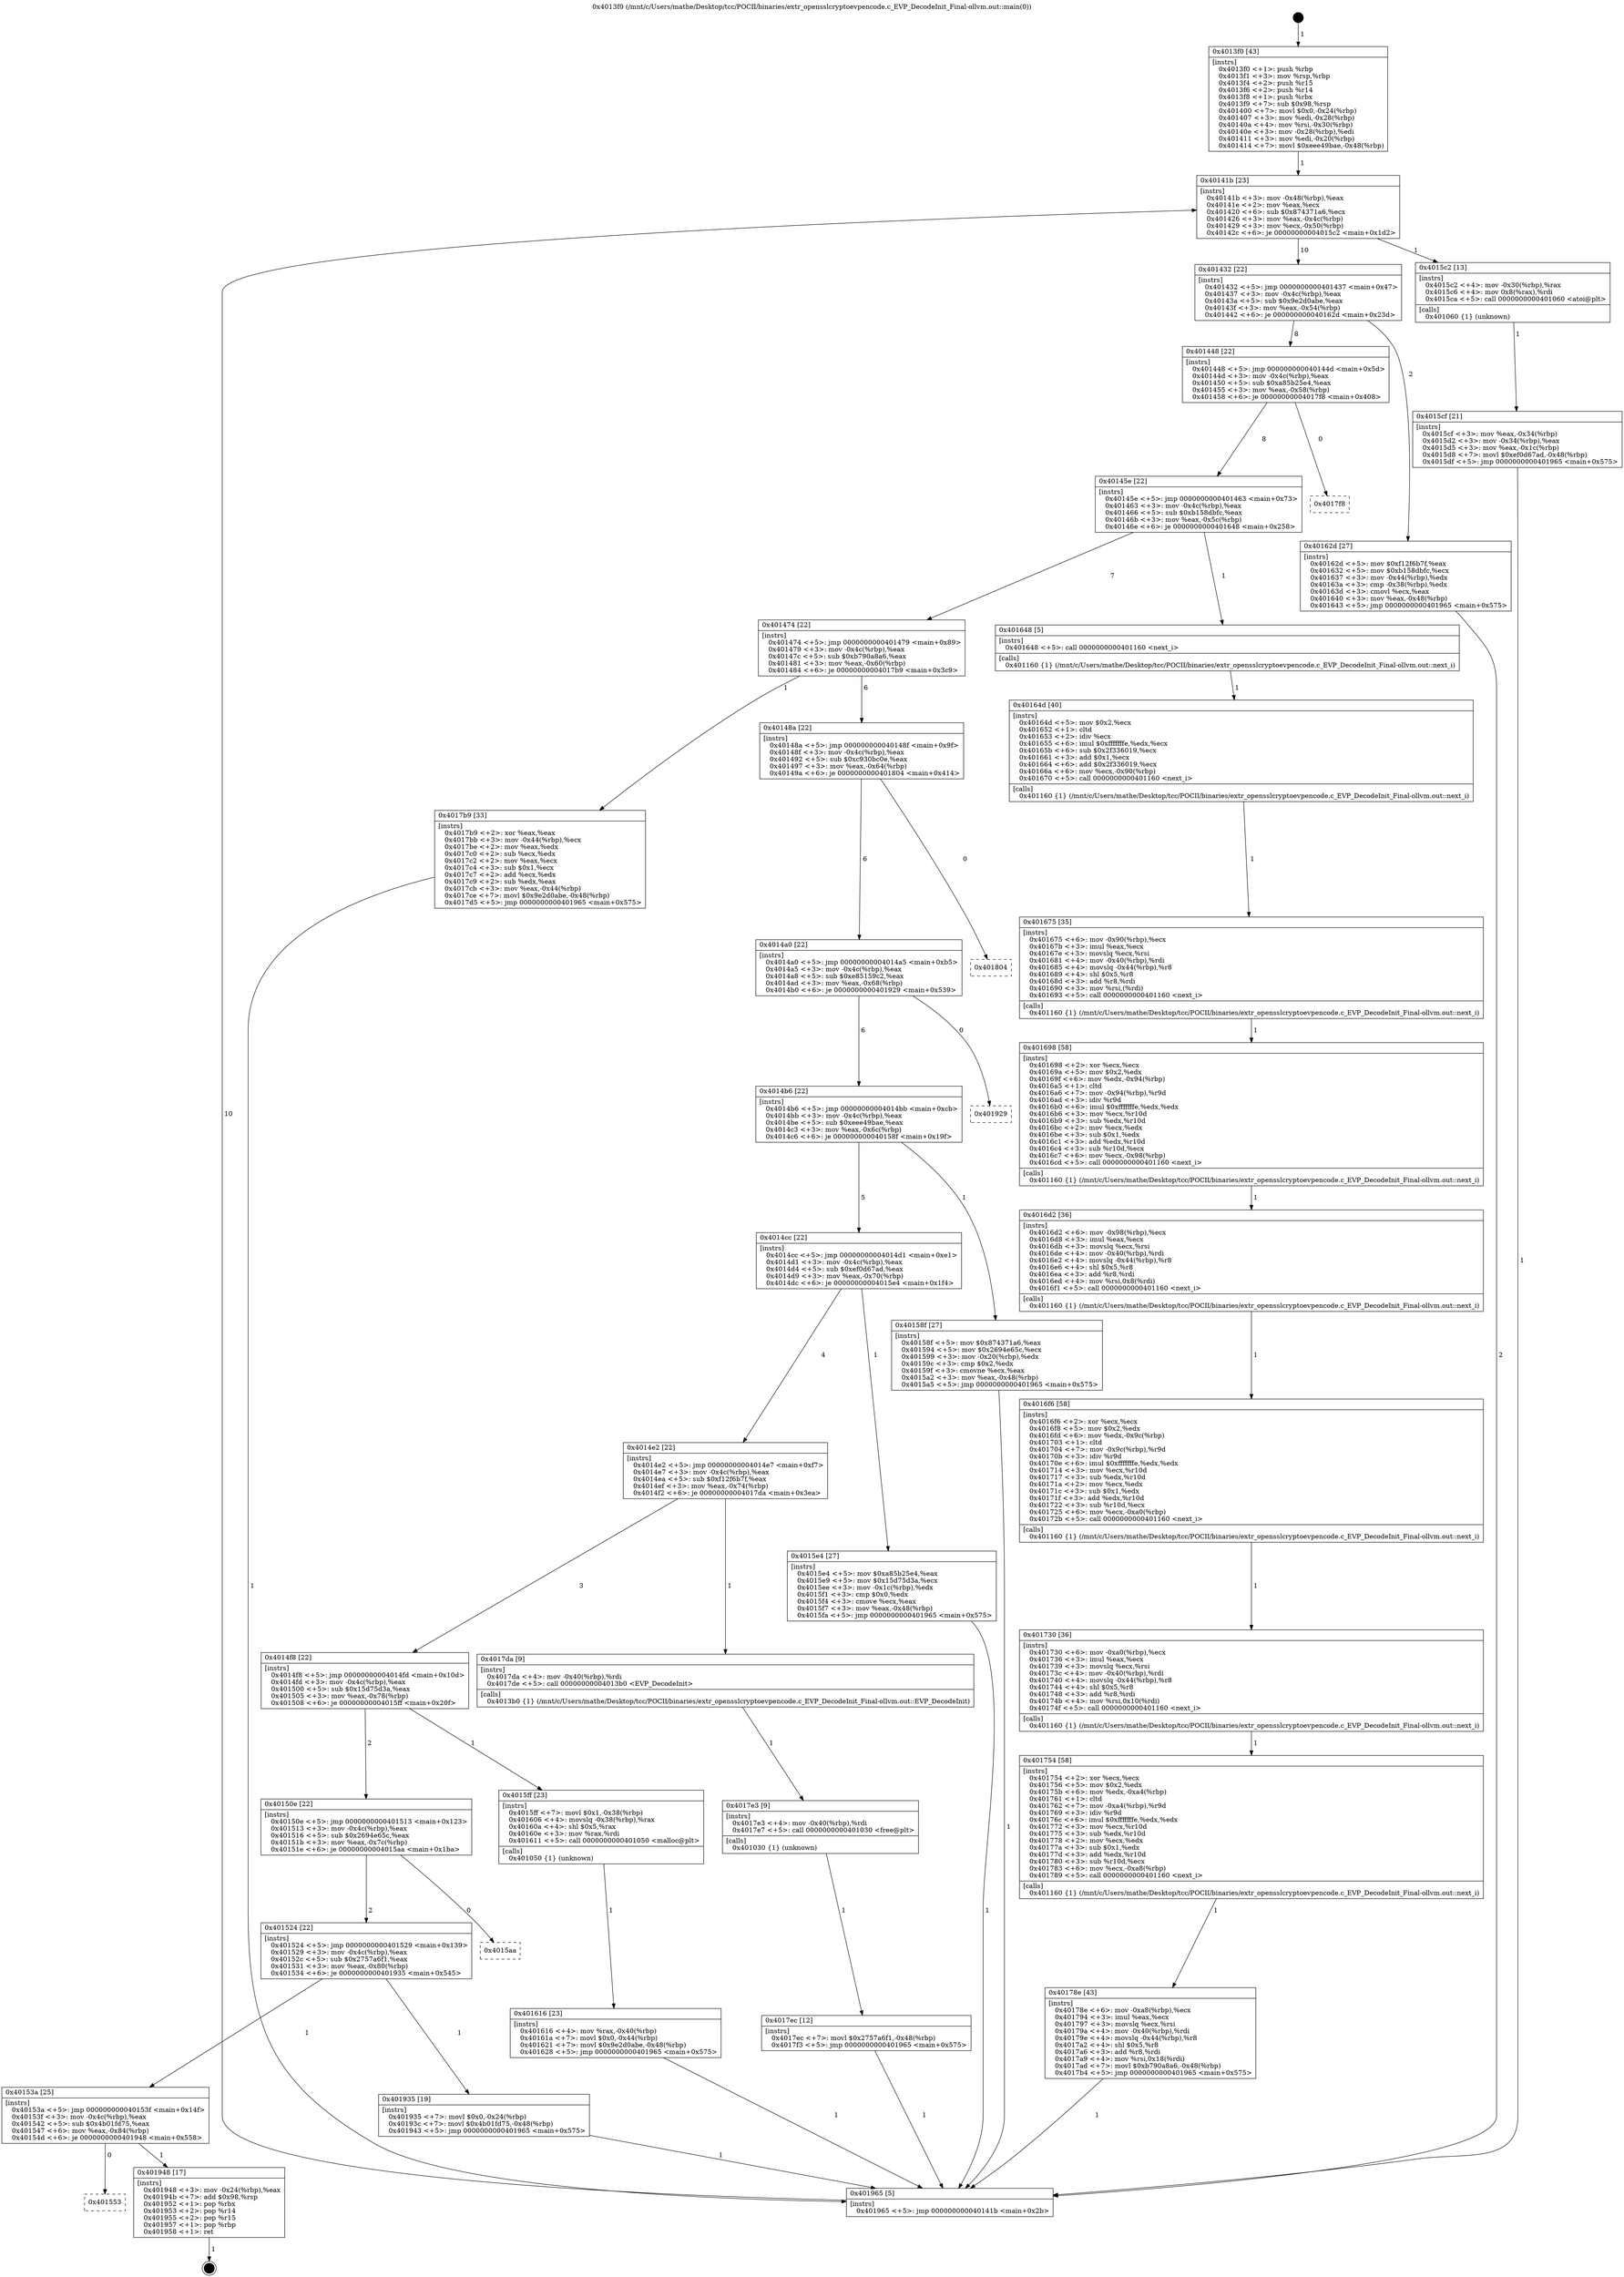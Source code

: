 digraph "0x4013f0" {
  label = "0x4013f0 (/mnt/c/Users/mathe/Desktop/tcc/POCII/binaries/extr_opensslcryptoevpencode.c_EVP_DecodeInit_Final-ollvm.out::main(0))"
  labelloc = "t"
  node[shape=record]

  Entry [label="",width=0.3,height=0.3,shape=circle,fillcolor=black,style=filled]
  "0x40141b" [label="{
     0x40141b [23]\l
     | [instrs]\l
     &nbsp;&nbsp;0x40141b \<+3\>: mov -0x48(%rbp),%eax\l
     &nbsp;&nbsp;0x40141e \<+2\>: mov %eax,%ecx\l
     &nbsp;&nbsp;0x401420 \<+6\>: sub $0x874371a6,%ecx\l
     &nbsp;&nbsp;0x401426 \<+3\>: mov %eax,-0x4c(%rbp)\l
     &nbsp;&nbsp;0x401429 \<+3\>: mov %ecx,-0x50(%rbp)\l
     &nbsp;&nbsp;0x40142c \<+6\>: je 00000000004015c2 \<main+0x1d2\>\l
  }"]
  "0x4015c2" [label="{
     0x4015c2 [13]\l
     | [instrs]\l
     &nbsp;&nbsp;0x4015c2 \<+4\>: mov -0x30(%rbp),%rax\l
     &nbsp;&nbsp;0x4015c6 \<+4\>: mov 0x8(%rax),%rdi\l
     &nbsp;&nbsp;0x4015ca \<+5\>: call 0000000000401060 \<atoi@plt\>\l
     | [calls]\l
     &nbsp;&nbsp;0x401060 \{1\} (unknown)\l
  }"]
  "0x401432" [label="{
     0x401432 [22]\l
     | [instrs]\l
     &nbsp;&nbsp;0x401432 \<+5\>: jmp 0000000000401437 \<main+0x47\>\l
     &nbsp;&nbsp;0x401437 \<+3\>: mov -0x4c(%rbp),%eax\l
     &nbsp;&nbsp;0x40143a \<+5\>: sub $0x9e2d0abe,%eax\l
     &nbsp;&nbsp;0x40143f \<+3\>: mov %eax,-0x54(%rbp)\l
     &nbsp;&nbsp;0x401442 \<+6\>: je 000000000040162d \<main+0x23d\>\l
  }"]
  Exit [label="",width=0.3,height=0.3,shape=circle,fillcolor=black,style=filled,peripheries=2]
  "0x40162d" [label="{
     0x40162d [27]\l
     | [instrs]\l
     &nbsp;&nbsp;0x40162d \<+5\>: mov $0xf12f6b7f,%eax\l
     &nbsp;&nbsp;0x401632 \<+5\>: mov $0xb158dbfc,%ecx\l
     &nbsp;&nbsp;0x401637 \<+3\>: mov -0x44(%rbp),%edx\l
     &nbsp;&nbsp;0x40163a \<+3\>: cmp -0x38(%rbp),%edx\l
     &nbsp;&nbsp;0x40163d \<+3\>: cmovl %ecx,%eax\l
     &nbsp;&nbsp;0x401640 \<+3\>: mov %eax,-0x48(%rbp)\l
     &nbsp;&nbsp;0x401643 \<+5\>: jmp 0000000000401965 \<main+0x575\>\l
  }"]
  "0x401448" [label="{
     0x401448 [22]\l
     | [instrs]\l
     &nbsp;&nbsp;0x401448 \<+5\>: jmp 000000000040144d \<main+0x5d\>\l
     &nbsp;&nbsp;0x40144d \<+3\>: mov -0x4c(%rbp),%eax\l
     &nbsp;&nbsp;0x401450 \<+5\>: sub $0xa85b25e4,%eax\l
     &nbsp;&nbsp;0x401455 \<+3\>: mov %eax,-0x58(%rbp)\l
     &nbsp;&nbsp;0x401458 \<+6\>: je 00000000004017f8 \<main+0x408\>\l
  }"]
  "0x401553" [label="{
     0x401553\l
  }", style=dashed]
  "0x4017f8" [label="{
     0x4017f8\l
  }", style=dashed]
  "0x40145e" [label="{
     0x40145e [22]\l
     | [instrs]\l
     &nbsp;&nbsp;0x40145e \<+5\>: jmp 0000000000401463 \<main+0x73\>\l
     &nbsp;&nbsp;0x401463 \<+3\>: mov -0x4c(%rbp),%eax\l
     &nbsp;&nbsp;0x401466 \<+5\>: sub $0xb158dbfc,%eax\l
     &nbsp;&nbsp;0x40146b \<+3\>: mov %eax,-0x5c(%rbp)\l
     &nbsp;&nbsp;0x40146e \<+6\>: je 0000000000401648 \<main+0x258\>\l
  }"]
  "0x401948" [label="{
     0x401948 [17]\l
     | [instrs]\l
     &nbsp;&nbsp;0x401948 \<+3\>: mov -0x24(%rbp),%eax\l
     &nbsp;&nbsp;0x40194b \<+7\>: add $0x98,%rsp\l
     &nbsp;&nbsp;0x401952 \<+1\>: pop %rbx\l
     &nbsp;&nbsp;0x401953 \<+2\>: pop %r14\l
     &nbsp;&nbsp;0x401955 \<+2\>: pop %r15\l
     &nbsp;&nbsp;0x401957 \<+1\>: pop %rbp\l
     &nbsp;&nbsp;0x401958 \<+1\>: ret\l
  }"]
  "0x401648" [label="{
     0x401648 [5]\l
     | [instrs]\l
     &nbsp;&nbsp;0x401648 \<+5\>: call 0000000000401160 \<next_i\>\l
     | [calls]\l
     &nbsp;&nbsp;0x401160 \{1\} (/mnt/c/Users/mathe/Desktop/tcc/POCII/binaries/extr_opensslcryptoevpencode.c_EVP_DecodeInit_Final-ollvm.out::next_i)\l
  }"]
  "0x401474" [label="{
     0x401474 [22]\l
     | [instrs]\l
     &nbsp;&nbsp;0x401474 \<+5\>: jmp 0000000000401479 \<main+0x89\>\l
     &nbsp;&nbsp;0x401479 \<+3\>: mov -0x4c(%rbp),%eax\l
     &nbsp;&nbsp;0x40147c \<+5\>: sub $0xb790a8a6,%eax\l
     &nbsp;&nbsp;0x401481 \<+3\>: mov %eax,-0x60(%rbp)\l
     &nbsp;&nbsp;0x401484 \<+6\>: je 00000000004017b9 \<main+0x3c9\>\l
  }"]
  "0x40153a" [label="{
     0x40153a [25]\l
     | [instrs]\l
     &nbsp;&nbsp;0x40153a \<+5\>: jmp 000000000040153f \<main+0x14f\>\l
     &nbsp;&nbsp;0x40153f \<+3\>: mov -0x4c(%rbp),%eax\l
     &nbsp;&nbsp;0x401542 \<+5\>: sub $0x4b01fd75,%eax\l
     &nbsp;&nbsp;0x401547 \<+6\>: mov %eax,-0x84(%rbp)\l
     &nbsp;&nbsp;0x40154d \<+6\>: je 0000000000401948 \<main+0x558\>\l
  }"]
  "0x4017b9" [label="{
     0x4017b9 [33]\l
     | [instrs]\l
     &nbsp;&nbsp;0x4017b9 \<+2\>: xor %eax,%eax\l
     &nbsp;&nbsp;0x4017bb \<+3\>: mov -0x44(%rbp),%ecx\l
     &nbsp;&nbsp;0x4017be \<+2\>: mov %eax,%edx\l
     &nbsp;&nbsp;0x4017c0 \<+2\>: sub %ecx,%edx\l
     &nbsp;&nbsp;0x4017c2 \<+2\>: mov %eax,%ecx\l
     &nbsp;&nbsp;0x4017c4 \<+3\>: sub $0x1,%ecx\l
     &nbsp;&nbsp;0x4017c7 \<+2\>: add %ecx,%edx\l
     &nbsp;&nbsp;0x4017c9 \<+2\>: sub %edx,%eax\l
     &nbsp;&nbsp;0x4017cb \<+3\>: mov %eax,-0x44(%rbp)\l
     &nbsp;&nbsp;0x4017ce \<+7\>: movl $0x9e2d0abe,-0x48(%rbp)\l
     &nbsp;&nbsp;0x4017d5 \<+5\>: jmp 0000000000401965 \<main+0x575\>\l
  }"]
  "0x40148a" [label="{
     0x40148a [22]\l
     | [instrs]\l
     &nbsp;&nbsp;0x40148a \<+5\>: jmp 000000000040148f \<main+0x9f\>\l
     &nbsp;&nbsp;0x40148f \<+3\>: mov -0x4c(%rbp),%eax\l
     &nbsp;&nbsp;0x401492 \<+5\>: sub $0xc930bc0e,%eax\l
     &nbsp;&nbsp;0x401497 \<+3\>: mov %eax,-0x64(%rbp)\l
     &nbsp;&nbsp;0x40149a \<+6\>: je 0000000000401804 \<main+0x414\>\l
  }"]
  "0x401935" [label="{
     0x401935 [19]\l
     | [instrs]\l
     &nbsp;&nbsp;0x401935 \<+7\>: movl $0x0,-0x24(%rbp)\l
     &nbsp;&nbsp;0x40193c \<+7\>: movl $0x4b01fd75,-0x48(%rbp)\l
     &nbsp;&nbsp;0x401943 \<+5\>: jmp 0000000000401965 \<main+0x575\>\l
  }"]
  "0x401804" [label="{
     0x401804\l
  }", style=dashed]
  "0x4014a0" [label="{
     0x4014a0 [22]\l
     | [instrs]\l
     &nbsp;&nbsp;0x4014a0 \<+5\>: jmp 00000000004014a5 \<main+0xb5\>\l
     &nbsp;&nbsp;0x4014a5 \<+3\>: mov -0x4c(%rbp),%eax\l
     &nbsp;&nbsp;0x4014a8 \<+5\>: sub $0xe85159c2,%eax\l
     &nbsp;&nbsp;0x4014ad \<+3\>: mov %eax,-0x68(%rbp)\l
     &nbsp;&nbsp;0x4014b0 \<+6\>: je 0000000000401929 \<main+0x539\>\l
  }"]
  "0x401524" [label="{
     0x401524 [22]\l
     | [instrs]\l
     &nbsp;&nbsp;0x401524 \<+5\>: jmp 0000000000401529 \<main+0x139\>\l
     &nbsp;&nbsp;0x401529 \<+3\>: mov -0x4c(%rbp),%eax\l
     &nbsp;&nbsp;0x40152c \<+5\>: sub $0x2757a6f1,%eax\l
     &nbsp;&nbsp;0x401531 \<+3\>: mov %eax,-0x80(%rbp)\l
     &nbsp;&nbsp;0x401534 \<+6\>: je 0000000000401935 \<main+0x545\>\l
  }"]
  "0x401929" [label="{
     0x401929\l
  }", style=dashed]
  "0x4014b6" [label="{
     0x4014b6 [22]\l
     | [instrs]\l
     &nbsp;&nbsp;0x4014b6 \<+5\>: jmp 00000000004014bb \<main+0xcb\>\l
     &nbsp;&nbsp;0x4014bb \<+3\>: mov -0x4c(%rbp),%eax\l
     &nbsp;&nbsp;0x4014be \<+5\>: sub $0xeee49bae,%eax\l
     &nbsp;&nbsp;0x4014c3 \<+3\>: mov %eax,-0x6c(%rbp)\l
     &nbsp;&nbsp;0x4014c6 \<+6\>: je 000000000040158f \<main+0x19f\>\l
  }"]
  "0x4015aa" [label="{
     0x4015aa\l
  }", style=dashed]
  "0x40158f" [label="{
     0x40158f [27]\l
     | [instrs]\l
     &nbsp;&nbsp;0x40158f \<+5\>: mov $0x874371a6,%eax\l
     &nbsp;&nbsp;0x401594 \<+5\>: mov $0x2694e65c,%ecx\l
     &nbsp;&nbsp;0x401599 \<+3\>: mov -0x20(%rbp),%edx\l
     &nbsp;&nbsp;0x40159c \<+3\>: cmp $0x2,%edx\l
     &nbsp;&nbsp;0x40159f \<+3\>: cmovne %ecx,%eax\l
     &nbsp;&nbsp;0x4015a2 \<+3\>: mov %eax,-0x48(%rbp)\l
     &nbsp;&nbsp;0x4015a5 \<+5\>: jmp 0000000000401965 \<main+0x575\>\l
  }"]
  "0x4014cc" [label="{
     0x4014cc [22]\l
     | [instrs]\l
     &nbsp;&nbsp;0x4014cc \<+5\>: jmp 00000000004014d1 \<main+0xe1\>\l
     &nbsp;&nbsp;0x4014d1 \<+3\>: mov -0x4c(%rbp),%eax\l
     &nbsp;&nbsp;0x4014d4 \<+5\>: sub $0xef0d67ad,%eax\l
     &nbsp;&nbsp;0x4014d9 \<+3\>: mov %eax,-0x70(%rbp)\l
     &nbsp;&nbsp;0x4014dc \<+6\>: je 00000000004015e4 \<main+0x1f4\>\l
  }"]
  "0x401965" [label="{
     0x401965 [5]\l
     | [instrs]\l
     &nbsp;&nbsp;0x401965 \<+5\>: jmp 000000000040141b \<main+0x2b\>\l
  }"]
  "0x4013f0" [label="{
     0x4013f0 [43]\l
     | [instrs]\l
     &nbsp;&nbsp;0x4013f0 \<+1\>: push %rbp\l
     &nbsp;&nbsp;0x4013f1 \<+3\>: mov %rsp,%rbp\l
     &nbsp;&nbsp;0x4013f4 \<+2\>: push %r15\l
     &nbsp;&nbsp;0x4013f6 \<+2\>: push %r14\l
     &nbsp;&nbsp;0x4013f8 \<+1\>: push %rbx\l
     &nbsp;&nbsp;0x4013f9 \<+7\>: sub $0x98,%rsp\l
     &nbsp;&nbsp;0x401400 \<+7\>: movl $0x0,-0x24(%rbp)\l
     &nbsp;&nbsp;0x401407 \<+3\>: mov %edi,-0x28(%rbp)\l
     &nbsp;&nbsp;0x40140a \<+4\>: mov %rsi,-0x30(%rbp)\l
     &nbsp;&nbsp;0x40140e \<+3\>: mov -0x28(%rbp),%edi\l
     &nbsp;&nbsp;0x401411 \<+3\>: mov %edi,-0x20(%rbp)\l
     &nbsp;&nbsp;0x401414 \<+7\>: movl $0xeee49bae,-0x48(%rbp)\l
  }"]
  "0x4015cf" [label="{
     0x4015cf [21]\l
     | [instrs]\l
     &nbsp;&nbsp;0x4015cf \<+3\>: mov %eax,-0x34(%rbp)\l
     &nbsp;&nbsp;0x4015d2 \<+3\>: mov -0x34(%rbp),%eax\l
     &nbsp;&nbsp;0x4015d5 \<+3\>: mov %eax,-0x1c(%rbp)\l
     &nbsp;&nbsp;0x4015d8 \<+7\>: movl $0xef0d67ad,-0x48(%rbp)\l
     &nbsp;&nbsp;0x4015df \<+5\>: jmp 0000000000401965 \<main+0x575\>\l
  }"]
  "0x4017ec" [label="{
     0x4017ec [12]\l
     | [instrs]\l
     &nbsp;&nbsp;0x4017ec \<+7\>: movl $0x2757a6f1,-0x48(%rbp)\l
     &nbsp;&nbsp;0x4017f3 \<+5\>: jmp 0000000000401965 \<main+0x575\>\l
  }"]
  "0x4015e4" [label="{
     0x4015e4 [27]\l
     | [instrs]\l
     &nbsp;&nbsp;0x4015e4 \<+5\>: mov $0xa85b25e4,%eax\l
     &nbsp;&nbsp;0x4015e9 \<+5\>: mov $0x15d75d3a,%ecx\l
     &nbsp;&nbsp;0x4015ee \<+3\>: mov -0x1c(%rbp),%edx\l
     &nbsp;&nbsp;0x4015f1 \<+3\>: cmp $0x0,%edx\l
     &nbsp;&nbsp;0x4015f4 \<+3\>: cmove %ecx,%eax\l
     &nbsp;&nbsp;0x4015f7 \<+3\>: mov %eax,-0x48(%rbp)\l
     &nbsp;&nbsp;0x4015fa \<+5\>: jmp 0000000000401965 \<main+0x575\>\l
  }"]
  "0x4014e2" [label="{
     0x4014e2 [22]\l
     | [instrs]\l
     &nbsp;&nbsp;0x4014e2 \<+5\>: jmp 00000000004014e7 \<main+0xf7\>\l
     &nbsp;&nbsp;0x4014e7 \<+3\>: mov -0x4c(%rbp),%eax\l
     &nbsp;&nbsp;0x4014ea \<+5\>: sub $0xf12f6b7f,%eax\l
     &nbsp;&nbsp;0x4014ef \<+3\>: mov %eax,-0x74(%rbp)\l
     &nbsp;&nbsp;0x4014f2 \<+6\>: je 00000000004017da \<main+0x3ea\>\l
  }"]
  "0x4017e3" [label="{
     0x4017e3 [9]\l
     | [instrs]\l
     &nbsp;&nbsp;0x4017e3 \<+4\>: mov -0x40(%rbp),%rdi\l
     &nbsp;&nbsp;0x4017e7 \<+5\>: call 0000000000401030 \<free@plt\>\l
     | [calls]\l
     &nbsp;&nbsp;0x401030 \{1\} (unknown)\l
  }"]
  "0x4017da" [label="{
     0x4017da [9]\l
     | [instrs]\l
     &nbsp;&nbsp;0x4017da \<+4\>: mov -0x40(%rbp),%rdi\l
     &nbsp;&nbsp;0x4017de \<+5\>: call 00000000004013b0 \<EVP_DecodeInit\>\l
     | [calls]\l
     &nbsp;&nbsp;0x4013b0 \{1\} (/mnt/c/Users/mathe/Desktop/tcc/POCII/binaries/extr_opensslcryptoevpencode.c_EVP_DecodeInit_Final-ollvm.out::EVP_DecodeInit)\l
  }"]
  "0x4014f8" [label="{
     0x4014f8 [22]\l
     | [instrs]\l
     &nbsp;&nbsp;0x4014f8 \<+5\>: jmp 00000000004014fd \<main+0x10d\>\l
     &nbsp;&nbsp;0x4014fd \<+3\>: mov -0x4c(%rbp),%eax\l
     &nbsp;&nbsp;0x401500 \<+5\>: sub $0x15d75d3a,%eax\l
     &nbsp;&nbsp;0x401505 \<+3\>: mov %eax,-0x78(%rbp)\l
     &nbsp;&nbsp;0x401508 \<+6\>: je 00000000004015ff \<main+0x20f\>\l
  }"]
  "0x40178e" [label="{
     0x40178e [43]\l
     | [instrs]\l
     &nbsp;&nbsp;0x40178e \<+6\>: mov -0xa8(%rbp),%ecx\l
     &nbsp;&nbsp;0x401794 \<+3\>: imul %eax,%ecx\l
     &nbsp;&nbsp;0x401797 \<+3\>: movslq %ecx,%rsi\l
     &nbsp;&nbsp;0x40179a \<+4\>: mov -0x40(%rbp),%rdi\l
     &nbsp;&nbsp;0x40179e \<+4\>: movslq -0x44(%rbp),%r8\l
     &nbsp;&nbsp;0x4017a2 \<+4\>: shl $0x5,%r8\l
     &nbsp;&nbsp;0x4017a6 \<+3\>: add %r8,%rdi\l
     &nbsp;&nbsp;0x4017a9 \<+4\>: mov %rsi,0x18(%rdi)\l
     &nbsp;&nbsp;0x4017ad \<+7\>: movl $0xb790a8a6,-0x48(%rbp)\l
     &nbsp;&nbsp;0x4017b4 \<+5\>: jmp 0000000000401965 \<main+0x575\>\l
  }"]
  "0x4015ff" [label="{
     0x4015ff [23]\l
     | [instrs]\l
     &nbsp;&nbsp;0x4015ff \<+7\>: movl $0x1,-0x38(%rbp)\l
     &nbsp;&nbsp;0x401606 \<+4\>: movslq -0x38(%rbp),%rax\l
     &nbsp;&nbsp;0x40160a \<+4\>: shl $0x5,%rax\l
     &nbsp;&nbsp;0x40160e \<+3\>: mov %rax,%rdi\l
     &nbsp;&nbsp;0x401611 \<+5\>: call 0000000000401050 \<malloc@plt\>\l
     | [calls]\l
     &nbsp;&nbsp;0x401050 \{1\} (unknown)\l
  }"]
  "0x40150e" [label="{
     0x40150e [22]\l
     | [instrs]\l
     &nbsp;&nbsp;0x40150e \<+5\>: jmp 0000000000401513 \<main+0x123\>\l
     &nbsp;&nbsp;0x401513 \<+3\>: mov -0x4c(%rbp),%eax\l
     &nbsp;&nbsp;0x401516 \<+5\>: sub $0x2694e65c,%eax\l
     &nbsp;&nbsp;0x40151b \<+3\>: mov %eax,-0x7c(%rbp)\l
     &nbsp;&nbsp;0x40151e \<+6\>: je 00000000004015aa \<main+0x1ba\>\l
  }"]
  "0x401616" [label="{
     0x401616 [23]\l
     | [instrs]\l
     &nbsp;&nbsp;0x401616 \<+4\>: mov %rax,-0x40(%rbp)\l
     &nbsp;&nbsp;0x40161a \<+7\>: movl $0x0,-0x44(%rbp)\l
     &nbsp;&nbsp;0x401621 \<+7\>: movl $0x9e2d0abe,-0x48(%rbp)\l
     &nbsp;&nbsp;0x401628 \<+5\>: jmp 0000000000401965 \<main+0x575\>\l
  }"]
  "0x40164d" [label="{
     0x40164d [40]\l
     | [instrs]\l
     &nbsp;&nbsp;0x40164d \<+5\>: mov $0x2,%ecx\l
     &nbsp;&nbsp;0x401652 \<+1\>: cltd\l
     &nbsp;&nbsp;0x401653 \<+2\>: idiv %ecx\l
     &nbsp;&nbsp;0x401655 \<+6\>: imul $0xfffffffe,%edx,%ecx\l
     &nbsp;&nbsp;0x40165b \<+6\>: sub $0x2f336019,%ecx\l
     &nbsp;&nbsp;0x401661 \<+3\>: add $0x1,%ecx\l
     &nbsp;&nbsp;0x401664 \<+6\>: add $0x2f336019,%ecx\l
     &nbsp;&nbsp;0x40166a \<+6\>: mov %ecx,-0x90(%rbp)\l
     &nbsp;&nbsp;0x401670 \<+5\>: call 0000000000401160 \<next_i\>\l
     | [calls]\l
     &nbsp;&nbsp;0x401160 \{1\} (/mnt/c/Users/mathe/Desktop/tcc/POCII/binaries/extr_opensslcryptoevpencode.c_EVP_DecodeInit_Final-ollvm.out::next_i)\l
  }"]
  "0x401675" [label="{
     0x401675 [35]\l
     | [instrs]\l
     &nbsp;&nbsp;0x401675 \<+6\>: mov -0x90(%rbp),%ecx\l
     &nbsp;&nbsp;0x40167b \<+3\>: imul %eax,%ecx\l
     &nbsp;&nbsp;0x40167e \<+3\>: movslq %ecx,%rsi\l
     &nbsp;&nbsp;0x401681 \<+4\>: mov -0x40(%rbp),%rdi\l
     &nbsp;&nbsp;0x401685 \<+4\>: movslq -0x44(%rbp),%r8\l
     &nbsp;&nbsp;0x401689 \<+4\>: shl $0x5,%r8\l
     &nbsp;&nbsp;0x40168d \<+3\>: add %r8,%rdi\l
     &nbsp;&nbsp;0x401690 \<+3\>: mov %rsi,(%rdi)\l
     &nbsp;&nbsp;0x401693 \<+5\>: call 0000000000401160 \<next_i\>\l
     | [calls]\l
     &nbsp;&nbsp;0x401160 \{1\} (/mnt/c/Users/mathe/Desktop/tcc/POCII/binaries/extr_opensslcryptoevpencode.c_EVP_DecodeInit_Final-ollvm.out::next_i)\l
  }"]
  "0x401698" [label="{
     0x401698 [58]\l
     | [instrs]\l
     &nbsp;&nbsp;0x401698 \<+2\>: xor %ecx,%ecx\l
     &nbsp;&nbsp;0x40169a \<+5\>: mov $0x2,%edx\l
     &nbsp;&nbsp;0x40169f \<+6\>: mov %edx,-0x94(%rbp)\l
     &nbsp;&nbsp;0x4016a5 \<+1\>: cltd\l
     &nbsp;&nbsp;0x4016a6 \<+7\>: mov -0x94(%rbp),%r9d\l
     &nbsp;&nbsp;0x4016ad \<+3\>: idiv %r9d\l
     &nbsp;&nbsp;0x4016b0 \<+6\>: imul $0xfffffffe,%edx,%edx\l
     &nbsp;&nbsp;0x4016b6 \<+3\>: mov %ecx,%r10d\l
     &nbsp;&nbsp;0x4016b9 \<+3\>: sub %edx,%r10d\l
     &nbsp;&nbsp;0x4016bc \<+2\>: mov %ecx,%edx\l
     &nbsp;&nbsp;0x4016be \<+3\>: sub $0x1,%edx\l
     &nbsp;&nbsp;0x4016c1 \<+3\>: add %edx,%r10d\l
     &nbsp;&nbsp;0x4016c4 \<+3\>: sub %r10d,%ecx\l
     &nbsp;&nbsp;0x4016c7 \<+6\>: mov %ecx,-0x98(%rbp)\l
     &nbsp;&nbsp;0x4016cd \<+5\>: call 0000000000401160 \<next_i\>\l
     | [calls]\l
     &nbsp;&nbsp;0x401160 \{1\} (/mnt/c/Users/mathe/Desktop/tcc/POCII/binaries/extr_opensslcryptoevpencode.c_EVP_DecodeInit_Final-ollvm.out::next_i)\l
  }"]
  "0x4016d2" [label="{
     0x4016d2 [36]\l
     | [instrs]\l
     &nbsp;&nbsp;0x4016d2 \<+6\>: mov -0x98(%rbp),%ecx\l
     &nbsp;&nbsp;0x4016d8 \<+3\>: imul %eax,%ecx\l
     &nbsp;&nbsp;0x4016db \<+3\>: movslq %ecx,%rsi\l
     &nbsp;&nbsp;0x4016de \<+4\>: mov -0x40(%rbp),%rdi\l
     &nbsp;&nbsp;0x4016e2 \<+4\>: movslq -0x44(%rbp),%r8\l
     &nbsp;&nbsp;0x4016e6 \<+4\>: shl $0x5,%r8\l
     &nbsp;&nbsp;0x4016ea \<+3\>: add %r8,%rdi\l
     &nbsp;&nbsp;0x4016ed \<+4\>: mov %rsi,0x8(%rdi)\l
     &nbsp;&nbsp;0x4016f1 \<+5\>: call 0000000000401160 \<next_i\>\l
     | [calls]\l
     &nbsp;&nbsp;0x401160 \{1\} (/mnt/c/Users/mathe/Desktop/tcc/POCII/binaries/extr_opensslcryptoevpencode.c_EVP_DecodeInit_Final-ollvm.out::next_i)\l
  }"]
  "0x4016f6" [label="{
     0x4016f6 [58]\l
     | [instrs]\l
     &nbsp;&nbsp;0x4016f6 \<+2\>: xor %ecx,%ecx\l
     &nbsp;&nbsp;0x4016f8 \<+5\>: mov $0x2,%edx\l
     &nbsp;&nbsp;0x4016fd \<+6\>: mov %edx,-0x9c(%rbp)\l
     &nbsp;&nbsp;0x401703 \<+1\>: cltd\l
     &nbsp;&nbsp;0x401704 \<+7\>: mov -0x9c(%rbp),%r9d\l
     &nbsp;&nbsp;0x40170b \<+3\>: idiv %r9d\l
     &nbsp;&nbsp;0x40170e \<+6\>: imul $0xfffffffe,%edx,%edx\l
     &nbsp;&nbsp;0x401714 \<+3\>: mov %ecx,%r10d\l
     &nbsp;&nbsp;0x401717 \<+3\>: sub %edx,%r10d\l
     &nbsp;&nbsp;0x40171a \<+2\>: mov %ecx,%edx\l
     &nbsp;&nbsp;0x40171c \<+3\>: sub $0x1,%edx\l
     &nbsp;&nbsp;0x40171f \<+3\>: add %edx,%r10d\l
     &nbsp;&nbsp;0x401722 \<+3\>: sub %r10d,%ecx\l
     &nbsp;&nbsp;0x401725 \<+6\>: mov %ecx,-0xa0(%rbp)\l
     &nbsp;&nbsp;0x40172b \<+5\>: call 0000000000401160 \<next_i\>\l
     | [calls]\l
     &nbsp;&nbsp;0x401160 \{1\} (/mnt/c/Users/mathe/Desktop/tcc/POCII/binaries/extr_opensslcryptoevpencode.c_EVP_DecodeInit_Final-ollvm.out::next_i)\l
  }"]
  "0x401730" [label="{
     0x401730 [36]\l
     | [instrs]\l
     &nbsp;&nbsp;0x401730 \<+6\>: mov -0xa0(%rbp),%ecx\l
     &nbsp;&nbsp;0x401736 \<+3\>: imul %eax,%ecx\l
     &nbsp;&nbsp;0x401739 \<+3\>: movslq %ecx,%rsi\l
     &nbsp;&nbsp;0x40173c \<+4\>: mov -0x40(%rbp),%rdi\l
     &nbsp;&nbsp;0x401740 \<+4\>: movslq -0x44(%rbp),%r8\l
     &nbsp;&nbsp;0x401744 \<+4\>: shl $0x5,%r8\l
     &nbsp;&nbsp;0x401748 \<+3\>: add %r8,%rdi\l
     &nbsp;&nbsp;0x40174b \<+4\>: mov %rsi,0x10(%rdi)\l
     &nbsp;&nbsp;0x40174f \<+5\>: call 0000000000401160 \<next_i\>\l
     | [calls]\l
     &nbsp;&nbsp;0x401160 \{1\} (/mnt/c/Users/mathe/Desktop/tcc/POCII/binaries/extr_opensslcryptoevpencode.c_EVP_DecodeInit_Final-ollvm.out::next_i)\l
  }"]
  "0x401754" [label="{
     0x401754 [58]\l
     | [instrs]\l
     &nbsp;&nbsp;0x401754 \<+2\>: xor %ecx,%ecx\l
     &nbsp;&nbsp;0x401756 \<+5\>: mov $0x2,%edx\l
     &nbsp;&nbsp;0x40175b \<+6\>: mov %edx,-0xa4(%rbp)\l
     &nbsp;&nbsp;0x401761 \<+1\>: cltd\l
     &nbsp;&nbsp;0x401762 \<+7\>: mov -0xa4(%rbp),%r9d\l
     &nbsp;&nbsp;0x401769 \<+3\>: idiv %r9d\l
     &nbsp;&nbsp;0x40176c \<+6\>: imul $0xfffffffe,%edx,%edx\l
     &nbsp;&nbsp;0x401772 \<+3\>: mov %ecx,%r10d\l
     &nbsp;&nbsp;0x401775 \<+3\>: sub %edx,%r10d\l
     &nbsp;&nbsp;0x401778 \<+2\>: mov %ecx,%edx\l
     &nbsp;&nbsp;0x40177a \<+3\>: sub $0x1,%edx\l
     &nbsp;&nbsp;0x40177d \<+3\>: add %edx,%r10d\l
     &nbsp;&nbsp;0x401780 \<+3\>: sub %r10d,%ecx\l
     &nbsp;&nbsp;0x401783 \<+6\>: mov %ecx,-0xa8(%rbp)\l
     &nbsp;&nbsp;0x401789 \<+5\>: call 0000000000401160 \<next_i\>\l
     | [calls]\l
     &nbsp;&nbsp;0x401160 \{1\} (/mnt/c/Users/mathe/Desktop/tcc/POCII/binaries/extr_opensslcryptoevpencode.c_EVP_DecodeInit_Final-ollvm.out::next_i)\l
  }"]
  Entry -> "0x4013f0" [label=" 1"]
  "0x40141b" -> "0x4015c2" [label=" 1"]
  "0x40141b" -> "0x401432" [label=" 10"]
  "0x401948" -> Exit [label=" 1"]
  "0x401432" -> "0x40162d" [label=" 2"]
  "0x401432" -> "0x401448" [label=" 8"]
  "0x40153a" -> "0x401553" [label=" 0"]
  "0x401448" -> "0x4017f8" [label=" 0"]
  "0x401448" -> "0x40145e" [label=" 8"]
  "0x40153a" -> "0x401948" [label=" 1"]
  "0x40145e" -> "0x401648" [label=" 1"]
  "0x40145e" -> "0x401474" [label=" 7"]
  "0x401935" -> "0x401965" [label=" 1"]
  "0x401474" -> "0x4017b9" [label=" 1"]
  "0x401474" -> "0x40148a" [label=" 6"]
  "0x401524" -> "0x40153a" [label=" 1"]
  "0x40148a" -> "0x401804" [label=" 0"]
  "0x40148a" -> "0x4014a0" [label=" 6"]
  "0x401524" -> "0x401935" [label=" 1"]
  "0x4014a0" -> "0x401929" [label=" 0"]
  "0x4014a0" -> "0x4014b6" [label=" 6"]
  "0x40150e" -> "0x401524" [label=" 2"]
  "0x4014b6" -> "0x40158f" [label=" 1"]
  "0x4014b6" -> "0x4014cc" [label=" 5"]
  "0x40158f" -> "0x401965" [label=" 1"]
  "0x4013f0" -> "0x40141b" [label=" 1"]
  "0x401965" -> "0x40141b" [label=" 10"]
  "0x4015c2" -> "0x4015cf" [label=" 1"]
  "0x4015cf" -> "0x401965" [label=" 1"]
  "0x40150e" -> "0x4015aa" [label=" 0"]
  "0x4014cc" -> "0x4015e4" [label=" 1"]
  "0x4014cc" -> "0x4014e2" [label=" 4"]
  "0x4015e4" -> "0x401965" [label=" 1"]
  "0x4017ec" -> "0x401965" [label=" 1"]
  "0x4014e2" -> "0x4017da" [label=" 1"]
  "0x4014e2" -> "0x4014f8" [label=" 3"]
  "0x4017e3" -> "0x4017ec" [label=" 1"]
  "0x4014f8" -> "0x4015ff" [label=" 1"]
  "0x4014f8" -> "0x40150e" [label=" 2"]
  "0x4015ff" -> "0x401616" [label=" 1"]
  "0x401616" -> "0x401965" [label=" 1"]
  "0x40162d" -> "0x401965" [label=" 2"]
  "0x401648" -> "0x40164d" [label=" 1"]
  "0x40164d" -> "0x401675" [label=" 1"]
  "0x401675" -> "0x401698" [label=" 1"]
  "0x401698" -> "0x4016d2" [label=" 1"]
  "0x4016d2" -> "0x4016f6" [label=" 1"]
  "0x4016f6" -> "0x401730" [label=" 1"]
  "0x401730" -> "0x401754" [label=" 1"]
  "0x401754" -> "0x40178e" [label=" 1"]
  "0x40178e" -> "0x401965" [label=" 1"]
  "0x4017b9" -> "0x401965" [label=" 1"]
  "0x4017da" -> "0x4017e3" [label=" 1"]
}
